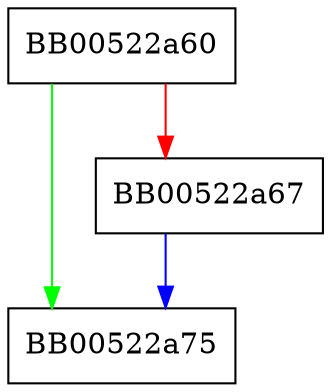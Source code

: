 digraph ASN1_tag2bit {
  node [shape="box"];
  graph [splines=ortho];
  BB00522a60 -> BB00522a75 [color="green"];
  BB00522a60 -> BB00522a67 [color="red"];
  BB00522a67 -> BB00522a75 [color="blue"];
}